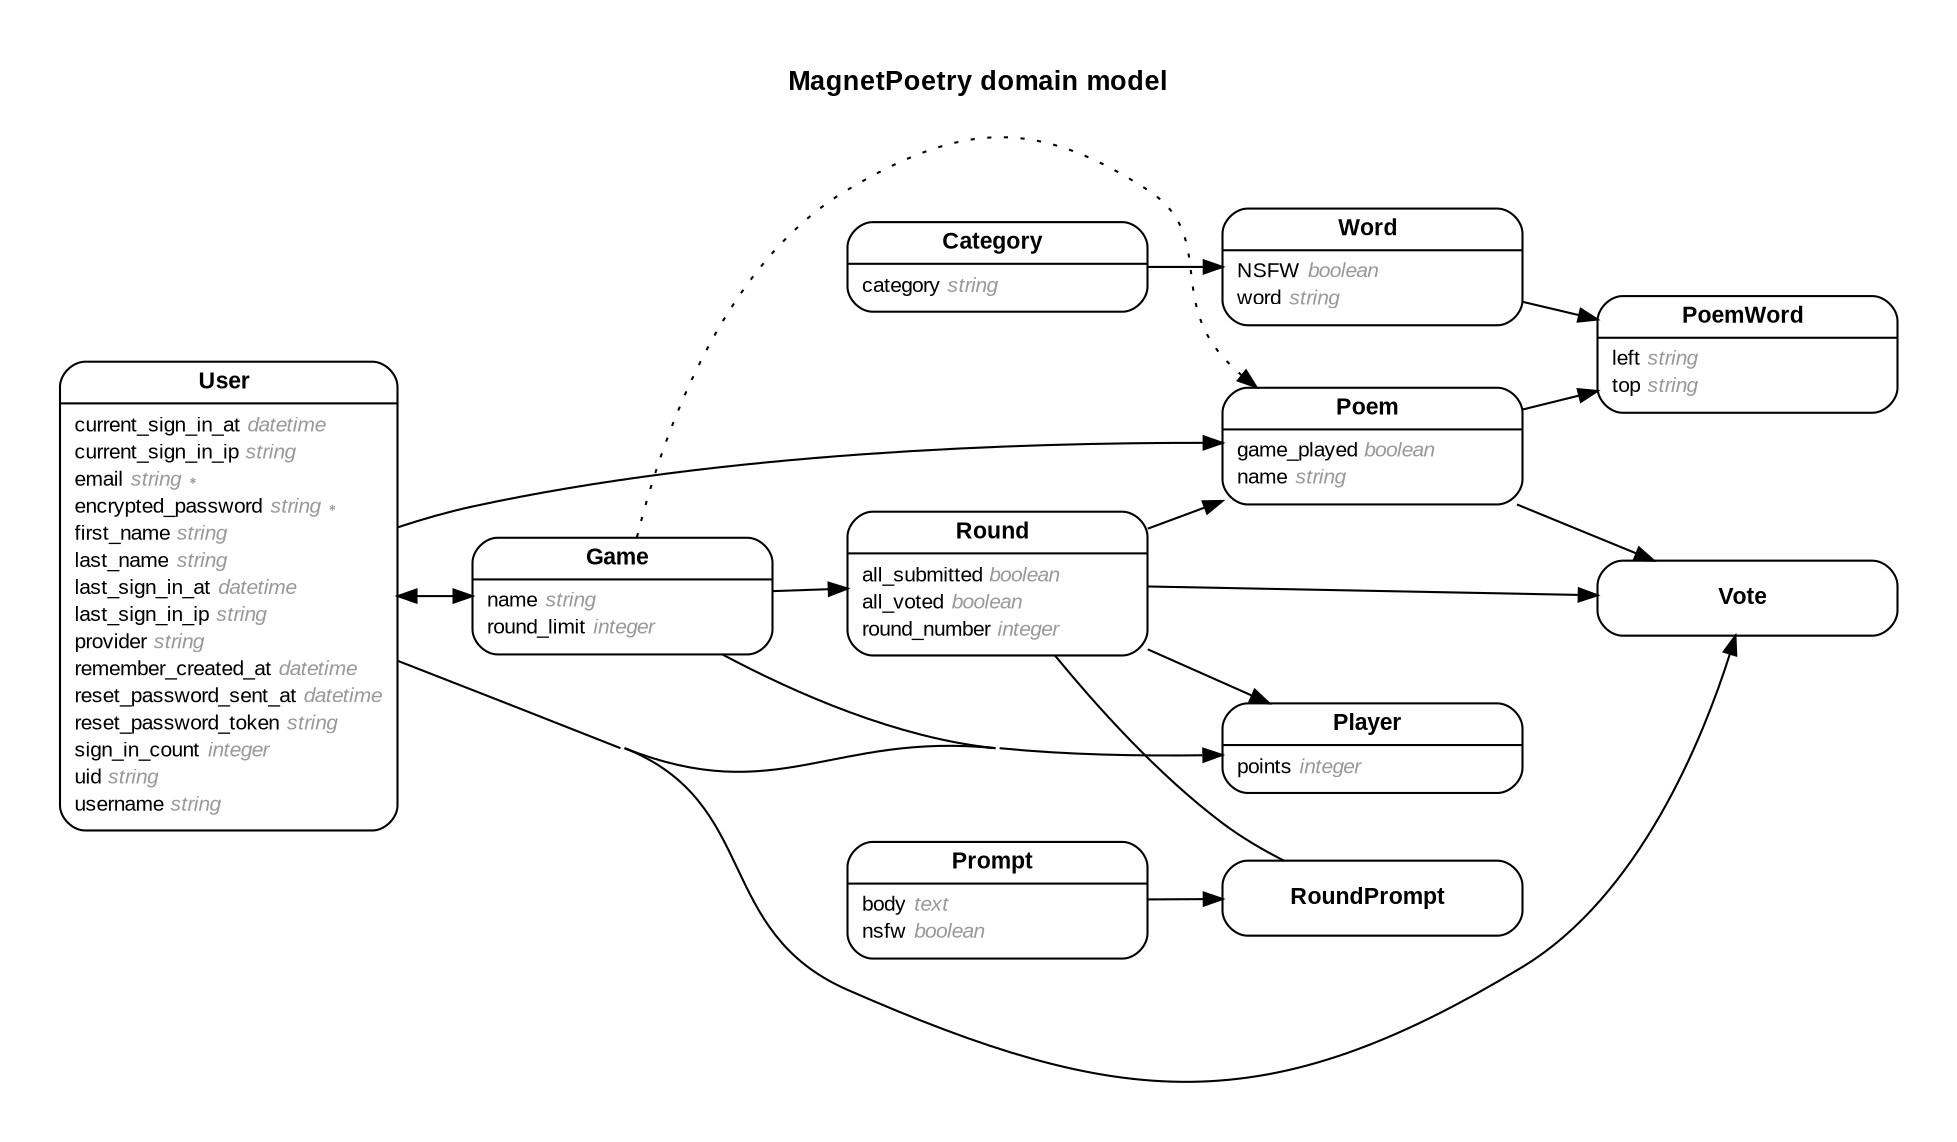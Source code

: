 digraph MagnetPoetry {
  rankdir = "LR"; ranksep = "0.5"; nodesep = "0.4"; pad = "0.4,0.4"; margin = "0,0"; concentrate = "true"; labelloc = "t"; fontsize = "13"; fontname = "Arial Bold";
  node [shape = "Mrecord", fontsize = "10", fontname = "Arial", margin = "0.07,0.05", penwidth = "1.0"];
  edge [fontname = "Arial", fontsize = "7", dir = "both", arrowsize = "0.9", penwidth = "1.0", labelangle = "32", labeldistance = "1.8"];
  label = "MagnetPoetry domain model\n\n";
  m_Category [label = <<table border="0" align="center" cellspacing="0.5" cellpadding="0" width="134">
  <tr><td align="center" valign="bottom" width="130"><font face="Arial Bold" point-size="11">Category</font></td></tr>
</table>
|
<table border="0" align="left" cellspacing="2" cellpadding="0" width="134">
  <tr><td align="left" width="130" port="category">category <font face="Arial Italic" color="grey60">string</font></td></tr>
</table>
>];
  m_Game [label = <<table border="0" align="center" cellspacing="0.5" cellpadding="0" width="134">
  <tr><td align="center" valign="bottom" width="130"><font face="Arial Bold" point-size="11">Game</font></td></tr>
</table>
|
<table border="0" align="left" cellspacing="2" cellpadding="0" width="134">
  <tr><td align="left" width="130" port="name">name <font face="Arial Italic" color="grey60">string</font></td></tr>
  <tr><td align="left" width="130" port="round_limit">round_limit <font face="Arial Italic" color="grey60">integer</font></td></tr>
</table>
>];
  m_Player [label = <<table border="0" align="center" cellspacing="0.5" cellpadding="0" width="134">
  <tr><td align="center" valign="bottom" width="130"><font face="Arial Bold" point-size="11">Player</font></td></tr>
</table>
|
<table border="0" align="left" cellspacing="2" cellpadding="0" width="134">
  <tr><td align="left" width="130" port="points">points <font face="Arial Italic" color="grey60">integer</font></td></tr>
</table>
>];
  m_Poem [label = <<table border="0" align="center" cellspacing="0.5" cellpadding="0" width="134">
  <tr><td align="center" valign="bottom" width="130"><font face="Arial Bold" point-size="11">Poem</font></td></tr>
</table>
|
<table border="0" align="left" cellspacing="2" cellpadding="0" width="134">
  <tr><td align="left" width="130" port="game_played">game_played <font face="Arial Italic" color="grey60">boolean</font></td></tr>
  <tr><td align="left" width="130" port="name">name <font face="Arial Italic" color="grey60">string</font></td></tr>
</table>
>];
  m_PoemWord [label = <<table border="0" align="center" cellspacing="0.5" cellpadding="0" width="134">
  <tr><td align="center" valign="bottom" width="130"><font face="Arial Bold" point-size="11">PoemWord</font></td></tr>
</table>
|
<table border="0" align="left" cellspacing="2" cellpadding="0" width="134">
  <tr><td align="left" width="130" port="left">left <font face="Arial Italic" color="grey60">string</font></td></tr>
  <tr><td align="left" width="130" port="top">top <font face="Arial Italic" color="grey60">string</font></td></tr>
</table>
>];
  m_Prompt [label = <<table border="0" align="center" cellspacing="0.5" cellpadding="0" width="134">
  <tr><td align="center" valign="bottom" width="130"><font face="Arial Bold" point-size="11">Prompt</font></td></tr>
</table>
|
<table border="0" align="left" cellspacing="2" cellpadding="0" width="134">
  <tr><td align="left" width="130" port="body">body <font face="Arial Italic" color="grey60">text</font></td></tr>
  <tr><td align="left" width="130" port="nsfw">nsfw <font face="Arial Italic" color="grey60">boolean</font></td></tr>
</table>
>];
  m_Round [label = <<table border="0" align="center" cellspacing="0.5" cellpadding="0" width="134">
  <tr><td align="center" valign="bottom" width="130"><font face="Arial Bold" point-size="11">Round</font></td></tr>
</table>
|
<table border="0" align="left" cellspacing="2" cellpadding="0" width="134">
  <tr><td align="left" width="130" port="all_submitted">all_submitted <font face="Arial Italic" color="grey60">boolean</font></td></tr>
  <tr><td align="left" width="130" port="all_voted">all_voted <font face="Arial Italic" color="grey60">boolean</font></td></tr>
  <tr><td align="left" width="130" port="round_number">round_number <font face="Arial Italic" color="grey60">integer</font></td></tr>
</table>
>];
  m_RoundPrompt [label = <<table border="0" align="center" cellspacing="0.5" cellpadding="0" width="134">
  <tr><td align="center" valign="bottom" width="130"><font face="Arial Bold" point-size="11">RoundPrompt</font></td></tr>
</table>
>];
  m_User [label = <<table border="0" align="center" cellspacing="0.5" cellpadding="0" width="134">
  <tr><td align="center" valign="bottom" width="130"><font face="Arial Bold" point-size="11">User</font></td></tr>
</table>
|
<table border="0" align="left" cellspacing="2" cellpadding="0" width="134">
  <tr><td align="left" width="130" port="current_sign_in_at">current_sign_in_at <font face="Arial Italic" color="grey60">datetime</font></td></tr>
  <tr><td align="left" width="130" port="current_sign_in_ip">current_sign_in_ip <font face="Arial Italic" color="grey60">string</font></td></tr>
  <tr><td align="left" width="130" port="email">email <font face="Arial Italic" color="grey60">string ∗</font></td></tr>
  <tr><td align="left" width="130" port="encrypted_password">encrypted_password <font face="Arial Italic" color="grey60">string ∗</font></td></tr>
  <tr><td align="left" width="130" port="first_name">first_name <font face="Arial Italic" color="grey60">string</font></td></tr>
  <tr><td align="left" width="130" port="last_name">last_name <font face="Arial Italic" color="grey60">string</font></td></tr>
  <tr><td align="left" width="130" port="last_sign_in_at">last_sign_in_at <font face="Arial Italic" color="grey60">datetime</font></td></tr>
  <tr><td align="left" width="130" port="last_sign_in_ip">last_sign_in_ip <font face="Arial Italic" color="grey60">string</font></td></tr>
  <tr><td align="left" width="130" port="provider">provider <font face="Arial Italic" color="grey60">string</font></td></tr>
  <tr><td align="left" width="130" port="remember_created_at">remember_created_at <font face="Arial Italic" color="grey60">datetime</font></td></tr>
  <tr><td align="left" width="130" port="reset_password_sent_at">reset_password_sent_at <font face="Arial Italic" color="grey60">datetime</font></td></tr>
  <tr><td align="left" width="130" port="reset_password_token">reset_password_token <font face="Arial Italic" color="grey60">string</font></td></tr>
  <tr><td align="left" width="130" port="sign_in_count">sign_in_count <font face="Arial Italic" color="grey60">integer</font></td></tr>
  <tr><td align="left" width="130" port="uid">uid <font face="Arial Italic" color="grey60">string</font></td></tr>
  <tr><td align="left" width="130" port="username">username <font face="Arial Italic" color="grey60">string</font></td></tr>
</table>
>];
  m_Vote [label = <<table border="0" align="center" cellspacing="0.5" cellpadding="0" width="134">
  <tr><td align="center" valign="bottom" width="130"><font face="Arial Bold" point-size="11">Vote</font></td></tr>
</table>
>];
  m_Word [label = <<table border="0" align="center" cellspacing="0.5" cellpadding="0" width="134">
  <tr><td align="center" valign="bottom" width="130"><font face="Arial Bold" point-size="11">Word</font></td></tr>
</table>
|
<table border="0" align="left" cellspacing="2" cellpadding="0" width="134">
  <tr><td align="left" width="130" port="NSFW">NSFW <font face="Arial Italic" color="grey60">boolean</font></td></tr>
  <tr><td align="left" width="130" port="word">word <font face="Arial Italic" color="grey60">string</font></td></tr>
</table>
>];
  m_User -> m_Player [arrowhead = "normal", arrowtail = "none", weight = "2"]
  m_User -> m_Game [arrowhead = "normal", arrowtail = "none", weight = "2"]
  m_User -> m_Poem [arrowhead = "normal", arrowtail = "none", weight = "2"]
  m_User -> m_Vote [arrowhead = "normal", arrowtail = "none", weight = "2"]
  m_Game -> m_Round [arrowhead = "normal", arrowtail = "none", weight = "2"]
  m_Game -> m_Player [arrowhead = "normal", arrowtail = "none", weight = "2"]
  m_Game -> m_Poem [style = "dotted", arrowhead = "normal", arrowtail = "none", weight = "1", constraint = "false"]
  m_Game -> m_User [style = "dotted", arrowhead = "normal", arrowtail = "none", weight = "1", constraint = "false"]
  m_Poem -> m_PoemWord [arrowhead = "normal", arrowtail = "none", weight = "2"]
  m_Word -> m_PoemWord [arrowhead = "normal", arrowtail = "none", weight = "2"]
  m_Poem -> m_Word [style = "dotted", arrowhead = "normal", arrowtail = "none", weight = "1", constraint = "false"]
  m_Poem -> m_Vote [arrowhead = "normal", arrowtail = "none", weight = "2"]
  m_Round -> m_Poem [arrowhead = "normal", arrowtail = "none", weight = "2"]
  m_Game -> m_Poem [arrowhead = "normal", arrowtail = "none", weight = "1"]
  m_Round -> m_Vote [arrowhead = "normal", arrowtail = "none", weight = "2"]
  m_Category -> m_Word [arrowhead = "normal", arrowtail = "none", weight = "2"]
  m_Prompt -> m_RoundPrompt [arrowhead = "normal", arrowtail = "none", weight = "2"]
  m_Round -> m_Player [arrowhead = "normal", arrowtail = "none", weight = "1"]
  m_Round -> m_RoundPrompt [arrowhead = "none", arrowtail = "none", weight = "2"]
  m_Round -> m_Prompt [style = "dotted", arrowhead = "none", arrowtail = "none", weight = "1", constraint = "false"]
}
